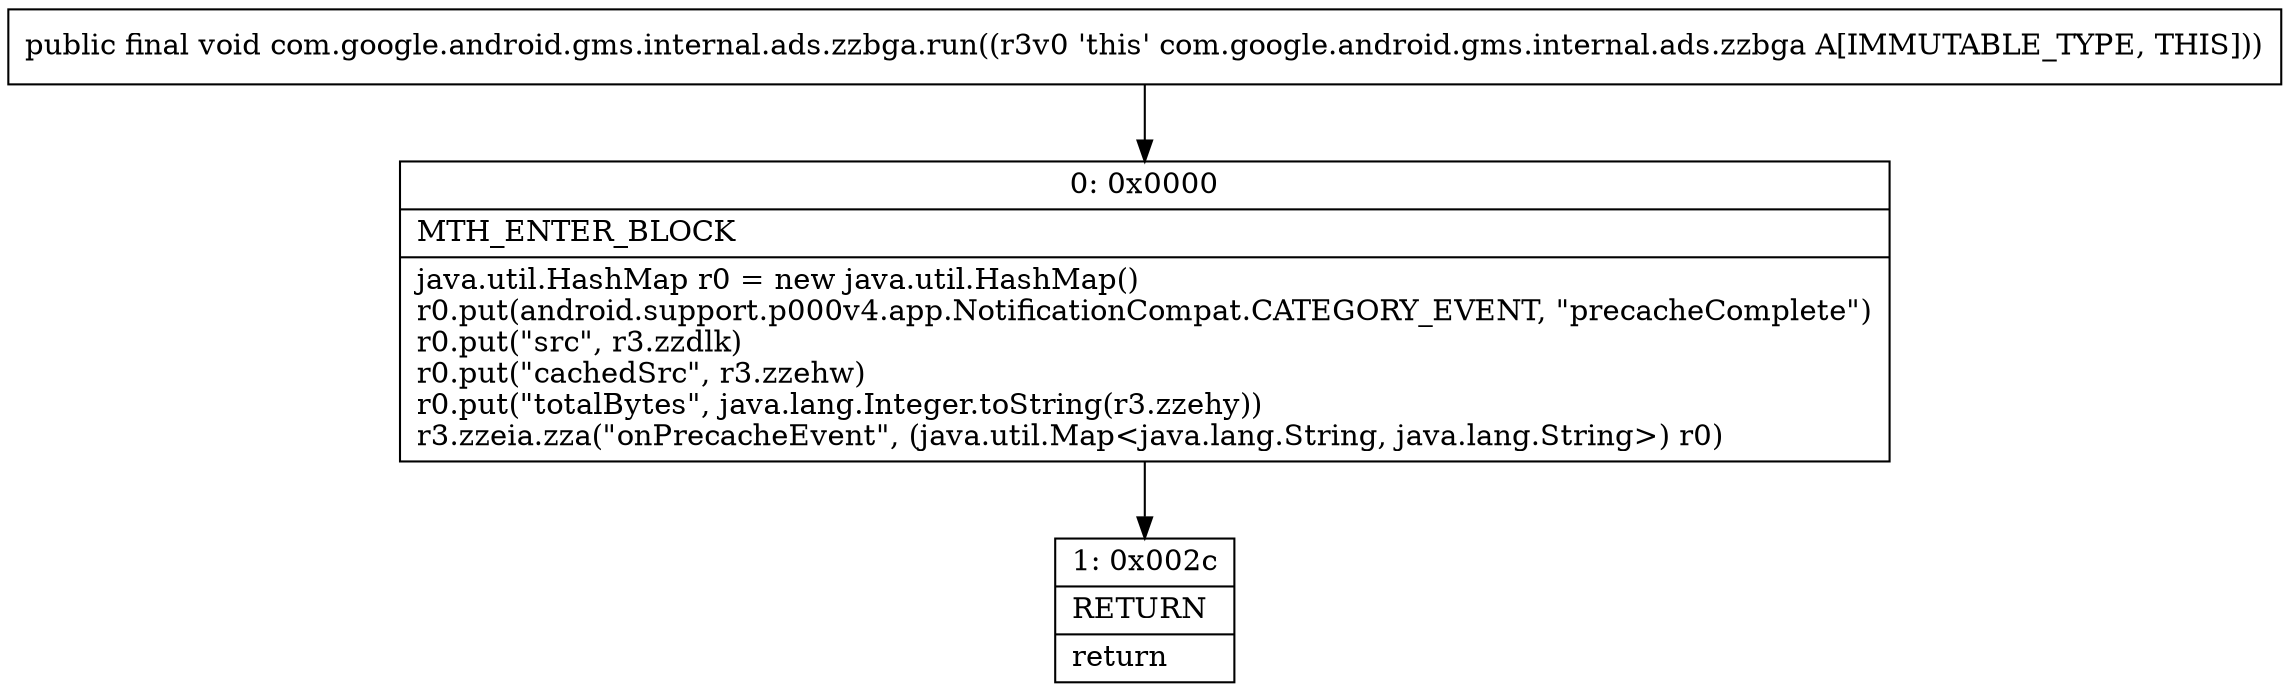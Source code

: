 digraph "CFG forcom.google.android.gms.internal.ads.zzbga.run()V" {
Node_0 [shape=record,label="{0\:\ 0x0000|MTH_ENTER_BLOCK\l|java.util.HashMap r0 = new java.util.HashMap()\lr0.put(android.support.p000v4.app.NotificationCompat.CATEGORY_EVENT, \"precacheComplete\")\lr0.put(\"src\", r3.zzdlk)\lr0.put(\"cachedSrc\", r3.zzehw)\lr0.put(\"totalBytes\", java.lang.Integer.toString(r3.zzehy))\lr3.zzeia.zza(\"onPrecacheEvent\", (java.util.Map\<java.lang.String, java.lang.String\>) r0)\l}"];
Node_1 [shape=record,label="{1\:\ 0x002c|RETURN\l|return\l}"];
MethodNode[shape=record,label="{public final void com.google.android.gms.internal.ads.zzbga.run((r3v0 'this' com.google.android.gms.internal.ads.zzbga A[IMMUTABLE_TYPE, THIS])) }"];
MethodNode -> Node_0;
Node_0 -> Node_1;
}

